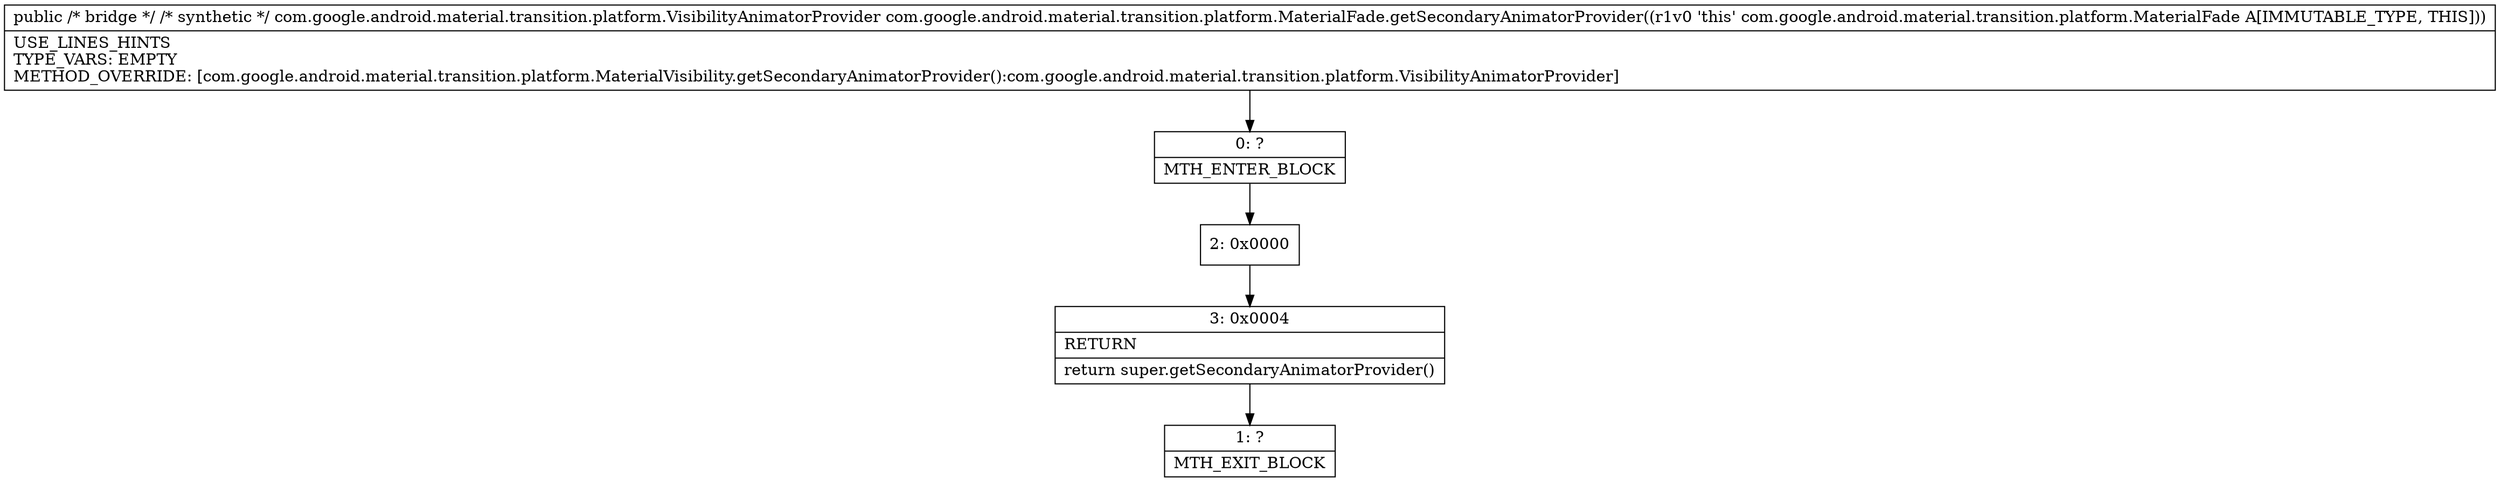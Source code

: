 digraph "CFG forcom.google.android.material.transition.platform.MaterialFade.getSecondaryAnimatorProvider()Lcom\/google\/android\/material\/transition\/platform\/VisibilityAnimatorProvider;" {
Node_0 [shape=record,label="{0\:\ ?|MTH_ENTER_BLOCK\l}"];
Node_2 [shape=record,label="{2\:\ 0x0000}"];
Node_3 [shape=record,label="{3\:\ 0x0004|RETURN\l|return super.getSecondaryAnimatorProvider()\l}"];
Node_1 [shape=record,label="{1\:\ ?|MTH_EXIT_BLOCK\l}"];
MethodNode[shape=record,label="{public \/* bridge *\/ \/* synthetic *\/ com.google.android.material.transition.platform.VisibilityAnimatorProvider com.google.android.material.transition.platform.MaterialFade.getSecondaryAnimatorProvider((r1v0 'this' com.google.android.material.transition.platform.MaterialFade A[IMMUTABLE_TYPE, THIS]))  | USE_LINES_HINTS\lTYPE_VARS: EMPTY\lMETHOD_OVERRIDE: [com.google.android.material.transition.platform.MaterialVisibility.getSecondaryAnimatorProvider():com.google.android.material.transition.platform.VisibilityAnimatorProvider]\l}"];
MethodNode -> Node_0;Node_0 -> Node_2;
Node_2 -> Node_3;
Node_3 -> Node_1;
}

